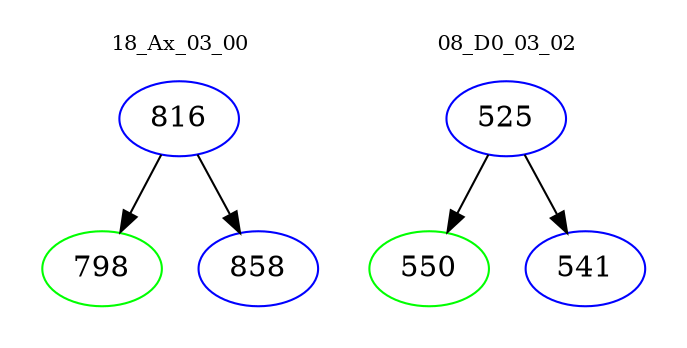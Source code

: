 digraph{
subgraph cluster_0 {
color = white
label = "18_Ax_03_00";
fontsize=10;
T0_816 [label="816", color="blue"]
T0_816 -> T0_798 [color="black"]
T0_798 [label="798", color="green"]
T0_816 -> T0_858 [color="black"]
T0_858 [label="858", color="blue"]
}
subgraph cluster_1 {
color = white
label = "08_D0_03_02";
fontsize=10;
T1_525 [label="525", color="blue"]
T1_525 -> T1_550 [color="black"]
T1_550 [label="550", color="green"]
T1_525 -> T1_541 [color="black"]
T1_541 [label="541", color="blue"]
}
}
